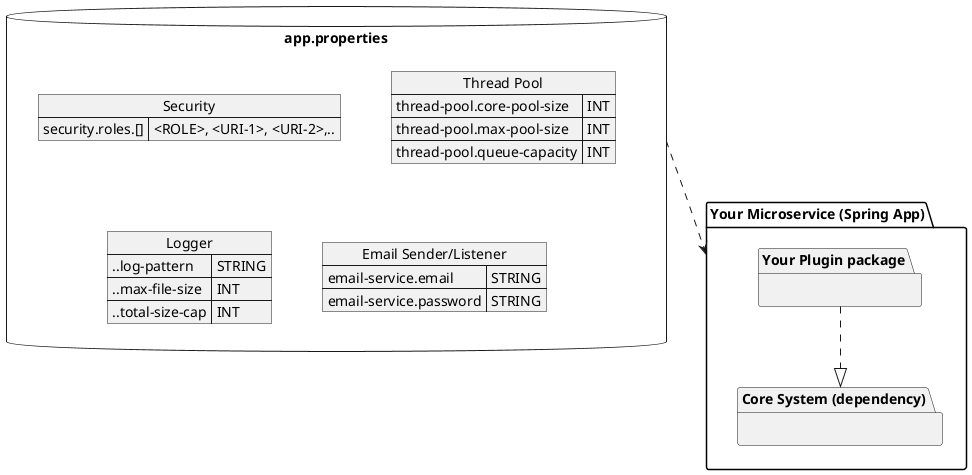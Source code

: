 @startuml

hide empty fields
hide empty methods



package "Your Microservice (Spring App)" as PluginApp {

  package "Your Plugin package" as PluginPackage {
  }

  package "Core System (dependency)" as CoreSystem {

  }

}

database "app.properties" as config {
   json Security {
    "security.roles.[]": "<ROLE>, <URI-1>, <URI-2>,.."
   }

   json "Thread Pool" as ThreadPool {
    "thread-pool.core-pool-size": "INT",
    "thread-pool.max-pool-size": "INT",
    "thread-pool.queue-capacity": "INT"
   }

   json Logger {
    "..log-pattern": "STRING",
    "..max-file-size": "INT",
    "..total-size-cap": "INT"
   }

   json "Email Sender/Listener" as EmailConfig {
    "email-service.email": "STRING",
    "email-service.password": "STRING"
   }
}

config .down.> PluginApp
PluginPackage ..|> CoreSystem

@enduml